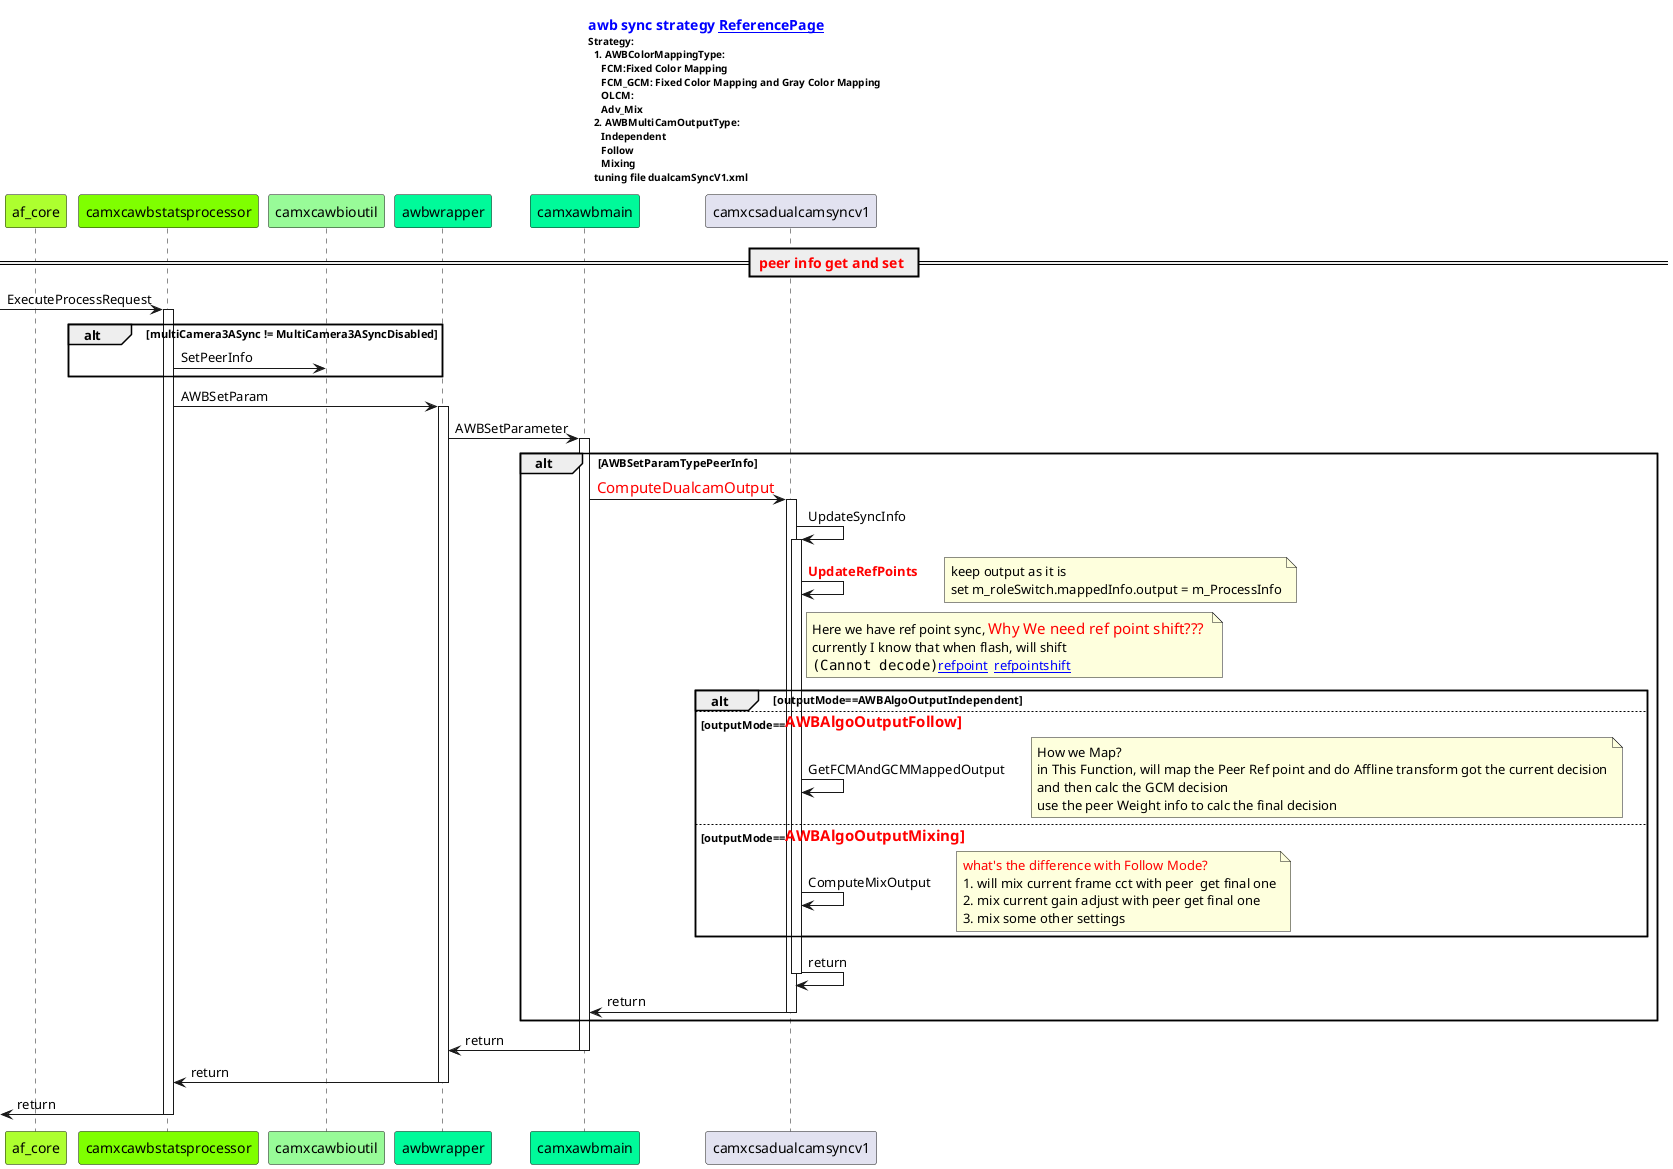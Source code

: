 @startuml
skinparam defaultTextAlignment left
title 
<size:14><color:blue>awb sync strategy</color></size> [[https://confluence.qualcomm.com/confluence/display/3AWIDETELE/AWB+Sync+Design ReferencePage]] 
<size:10>Strategy:                                                                                                                           </size>
<size:10>  1. AWBColorMappingType:                                                                                                           </size>
<size:10>     FCM:Fixed Color Mapping                                                                                                        </size>
<size:10>     FCM_GCM: Fixed Color Mapping and Gray Color Mapping                                                                            </size>
<size:10>     OLCM:                                                                                                                         </size>
<size:10>     Adv_Mix                                                                                                                        </size>
<size:10>  2. AWBMultiCamOutputType:                                                                                                         </size>
<size:10>     Independent                                                                                                                    </size>
<size:10>     Follow                                                                                                                         </size>
<size:10>     Mixing                                                                                                                         </size>
<size:10>  tuning file dualcamSyncV1.xml                                                                                                     </size>
end title

participant af_core #GreenYellow
participant camxcawbstatsprocessor as camxcawb_statsp #Chartreuse
participant camxcawbioutil  #PaleGreen
participant awbwrapper  #MediumSpringGreen
participant camxawbmain  #MediumSpringGreen
participant camxcsadualcamsyncv1

== <color:red><size:14> peer info get and set </size></color> ==
[->camxcawb_statsp: ExecuteProcessRequest
activate camxcawb_statsp
  alt multiCamera3ASync != MultiCamera3ASyncDisabled
    camxcawb_statsp->camxcawbioutil: SetPeerInfo
  end
  camxcawb_statsp->awbwrapper: AWBSetParam
  activate awbwrapper

    awbwrapper->camxawbmain: AWBSetParameter
    activate camxawbmain
      
      alt AWBSetParamTypePeerInfo
        camxawbmain->camxcsadualcamsyncv1: <size:15><color:red>ComputeDualcamOutput
        activate camxcsadualcamsyncv1

          camxcsadualcamsyncv1->camxcsadualcamsyncv1: UpdateSyncInfo
          activate camxcsadualcamsyncv1

            camxcsadualcamsyncv1->camxcsadualcamsyncv1: <color:red>**UpdateRefPoints**
            note right camxcsadualcamsyncv1
                Here we have ref point sync, <color:red><size:15>Why We need ref point shift??? 
                currently I know that when flash, will shift
                <img ./AWB_refpoint_smallsize.png>[[C:\MyLearning\AWB_refpoint.png refpoint]]  [[C:\MyLearning\AWB_refpoint_shift.png refpointshift]]
            end note
            alt outputMode==AWBAlgoOutputIndependent
              note right
                keep output as it is
                set m_roleSwitch.mappedInfo.output = m_ProcessInfo
              end note
            else outputMode==<color:red><size:15>AWBAlgoOutputFollow
              camxcsadualcamsyncv1->camxcsadualcamsyncv1: GetFCMAndGCMMappedOutput
              note right
                  How we Map?
                  in This Function, will map the Peer Ref point and do Affline transform got the current decision
                  and then calc the GCM decision
                  use the peer Weight info to calc the final decision
              end note
            else outputMode==<color:red><size:15>AWBAlgoOutputMixing
              camxcsadualcamsyncv1->camxcsadualcamsyncv1: ComputeMixOutput
              note right
                  <color:red>what's the difference with Follow Mode?</color>
                  1. will mix current frame cct with peer  get final one
                  2. mix current gain adjust with peer get final one
                  3. mix some other settings
              end note
            end

          camxcsadualcamsyncv1->camxcsadualcamsyncv1: return
          deactivate camxcsadualcamsyncv1

        camxcsadualcamsyncv1->camxawbmain: return
        deactivate camxcsadualcamsyncv1
      end

    camxawbmain->awbwrapper: return
    deactivate camxawbmain

  awbwrapper->camxcawb_statsp: return
  deactivate awbwrapper

[<-camxcawb_statsp: return
deactivate camxcawb_statsp
@enduml

